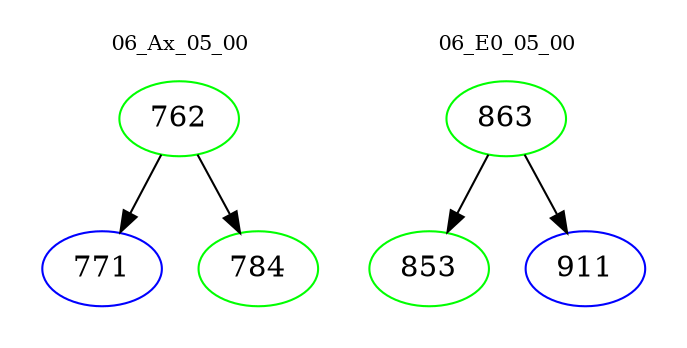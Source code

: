 digraph{
subgraph cluster_0 {
color = white
label = "06_Ax_05_00";
fontsize=10;
T0_762 [label="762", color="green"]
T0_762 -> T0_771 [color="black"]
T0_771 [label="771", color="blue"]
T0_762 -> T0_784 [color="black"]
T0_784 [label="784", color="green"]
}
subgraph cluster_1 {
color = white
label = "06_E0_05_00";
fontsize=10;
T1_863 [label="863", color="green"]
T1_863 -> T1_853 [color="black"]
T1_853 [label="853", color="green"]
T1_863 -> T1_911 [color="black"]
T1_911 [label="911", color="blue"]
}
}
